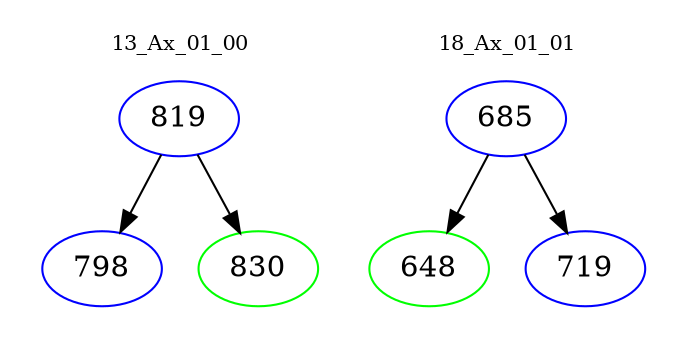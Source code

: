 digraph{
subgraph cluster_0 {
color = white
label = "13_Ax_01_00";
fontsize=10;
T0_819 [label="819", color="blue"]
T0_819 -> T0_798 [color="black"]
T0_798 [label="798", color="blue"]
T0_819 -> T0_830 [color="black"]
T0_830 [label="830", color="green"]
}
subgraph cluster_1 {
color = white
label = "18_Ax_01_01";
fontsize=10;
T1_685 [label="685", color="blue"]
T1_685 -> T1_648 [color="black"]
T1_648 [label="648", color="green"]
T1_685 -> T1_719 [color="black"]
T1_719 [label="719", color="blue"]
}
}
